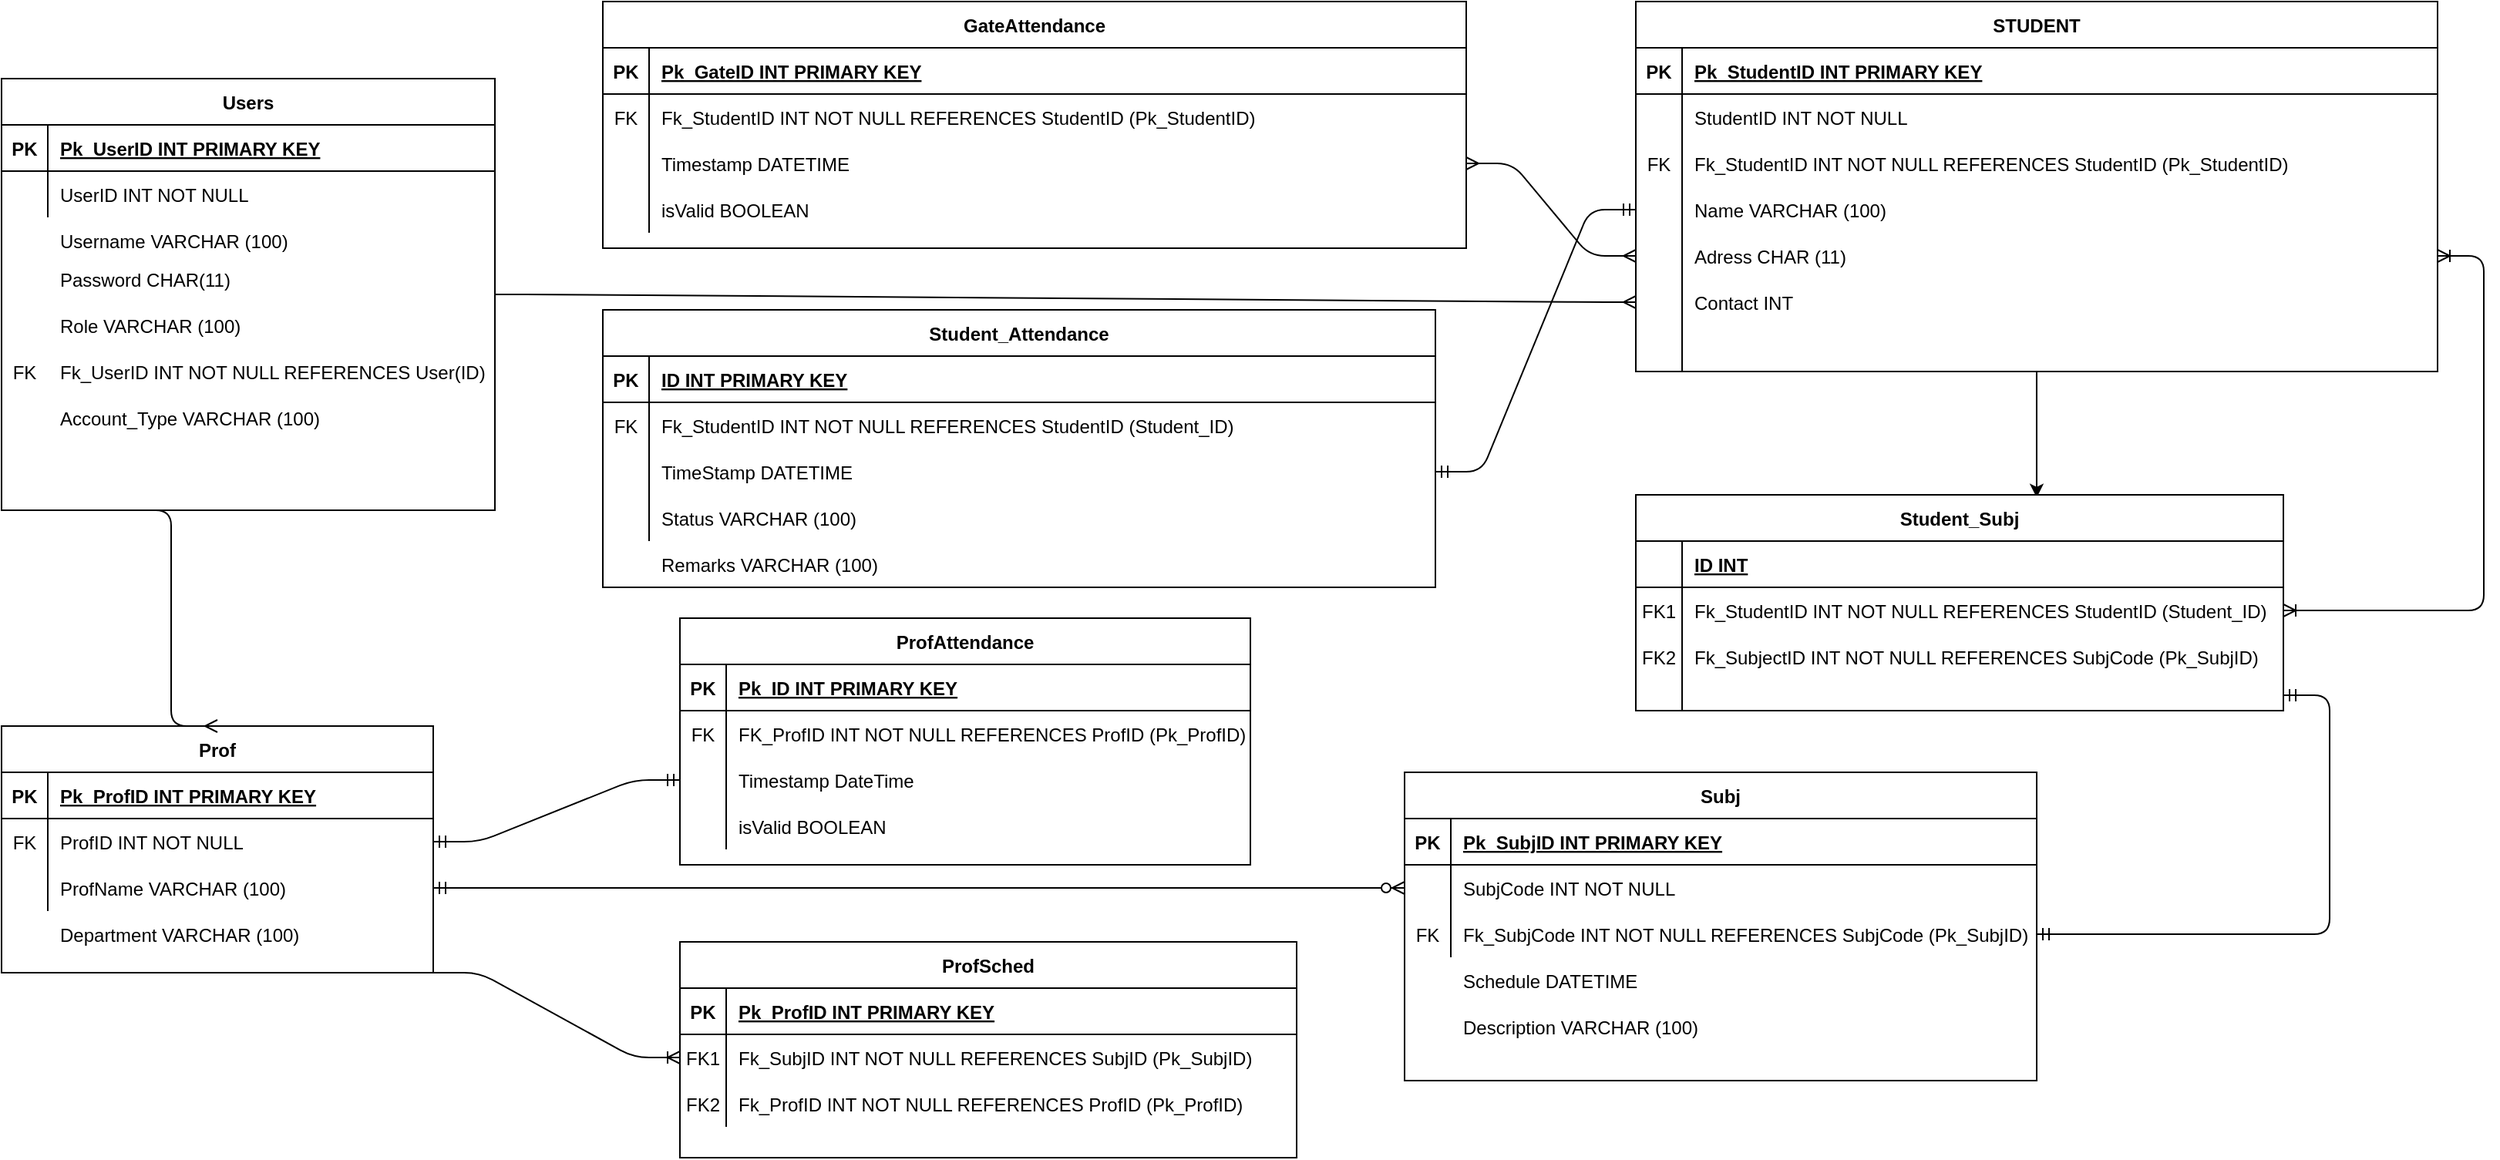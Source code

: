 <mxfile version="13.9.9" type="device"><diagram id="R2lEEEUBdFMjLlhIrx00" name="Page-1"><mxGraphModel dx="1460" dy="710" grid="1" gridSize="10" guides="1" tooltips="1" connect="1" arrows="1" fold="1" page="1" pageScale="1" pageWidth="850" pageHeight="1100" background="none" math="0" shadow="0" extFonts="Permanent Marker^https://fonts.googleapis.com/css?family=Permanent+Marker"><root><mxCell id="0"/><mxCell id="1" parent="0"/><mxCell id="C-vyLk0tnHw3VtMMgP7b-2" value="ProfSched" style="shape=table;startSize=30;container=1;collapsible=1;childLayout=tableLayout;fixedRows=1;rowLines=0;fontStyle=1;align=center;resizeLast=1;" parent="1" vertex="1"><mxGeometry x="520" y="680" width="400" height="140" as="geometry"/></mxCell><mxCell id="C-vyLk0tnHw3VtMMgP7b-3" value="" style="shape=partialRectangle;collapsible=0;dropTarget=0;pointerEvents=0;fillColor=none;points=[[0,0.5],[1,0.5]];portConstraint=eastwest;top=0;left=0;right=0;bottom=1;" parent="C-vyLk0tnHw3VtMMgP7b-2" vertex="1"><mxGeometry y="30" width="400" height="30" as="geometry"/></mxCell><mxCell id="C-vyLk0tnHw3VtMMgP7b-4" value="PK" style="shape=partialRectangle;overflow=hidden;connectable=0;fillColor=none;top=0;left=0;bottom=0;right=0;fontStyle=1;" parent="C-vyLk0tnHw3VtMMgP7b-3" vertex="1"><mxGeometry width="30" height="30" as="geometry"/></mxCell><mxCell id="C-vyLk0tnHw3VtMMgP7b-5" value="Pk_ProfID INT PRIMARY KEY " style="shape=partialRectangle;overflow=hidden;connectable=0;fillColor=none;top=0;left=0;bottom=0;right=0;align=left;spacingLeft=6;fontStyle=5;" parent="C-vyLk0tnHw3VtMMgP7b-3" vertex="1"><mxGeometry x="30" width="370" height="30" as="geometry"/></mxCell><mxCell id="C-vyLk0tnHw3VtMMgP7b-6" value="" style="shape=partialRectangle;collapsible=0;dropTarget=0;pointerEvents=0;fillColor=none;points=[[0,0.5],[1,0.5]];portConstraint=eastwest;top=0;left=0;right=0;bottom=0;" parent="C-vyLk0tnHw3VtMMgP7b-2" vertex="1"><mxGeometry y="60" width="400" height="30" as="geometry"/></mxCell><mxCell id="C-vyLk0tnHw3VtMMgP7b-7" value="FK1" style="shape=partialRectangle;overflow=hidden;connectable=0;fillColor=none;top=0;left=0;bottom=0;right=0;" parent="C-vyLk0tnHw3VtMMgP7b-6" vertex="1"><mxGeometry width="30" height="30" as="geometry"/></mxCell><mxCell id="C-vyLk0tnHw3VtMMgP7b-8" value="Fk_SubjID INT NOT NULL REFERENCES SubjID (Pk_SubjID)" style="shape=partialRectangle;overflow=hidden;connectable=0;fillColor=none;top=0;left=0;bottom=0;right=0;align=left;spacingLeft=6;" parent="C-vyLk0tnHw3VtMMgP7b-6" vertex="1"><mxGeometry x="30" width="370" height="30" as="geometry"/></mxCell><mxCell id="C-vyLk0tnHw3VtMMgP7b-9" value="" style="shape=partialRectangle;collapsible=0;dropTarget=0;pointerEvents=0;fillColor=none;points=[[0,0.5],[1,0.5]];portConstraint=eastwest;top=0;left=0;right=0;bottom=0;" parent="C-vyLk0tnHw3VtMMgP7b-2" vertex="1"><mxGeometry y="90" width="400" height="30" as="geometry"/></mxCell><mxCell id="C-vyLk0tnHw3VtMMgP7b-10" value="" style="shape=partialRectangle;overflow=hidden;connectable=0;fillColor=none;top=0;left=0;bottom=0;right=0;" parent="C-vyLk0tnHw3VtMMgP7b-9" vertex="1"><mxGeometry width="30" height="30" as="geometry"/></mxCell><mxCell id="C-vyLk0tnHw3VtMMgP7b-11" value="Fk_ProfID INT NOT NULL REFERENCES ProfID (Pk_ProfID)" style="shape=partialRectangle;overflow=hidden;connectable=0;fillColor=none;top=0;left=0;bottom=0;right=0;align=left;spacingLeft=6;" parent="C-vyLk0tnHw3VtMMgP7b-9" vertex="1"><mxGeometry x="30" width="370" height="30" as="geometry"/></mxCell><mxCell id="C-vyLk0tnHw3VtMMgP7b-13" value="Subj" style="shape=table;startSize=30;container=1;collapsible=1;childLayout=tableLayout;fixedRows=1;rowLines=0;fontStyle=1;align=center;resizeLast=1;" parent="1" vertex="1"><mxGeometry x="990" y="570" width="410" height="200" as="geometry"/></mxCell><mxCell id="C-vyLk0tnHw3VtMMgP7b-14" value="" style="shape=partialRectangle;collapsible=0;dropTarget=0;pointerEvents=0;fillColor=none;points=[[0,0.5],[1,0.5]];portConstraint=eastwest;top=0;left=0;right=0;bottom=1;" parent="C-vyLk0tnHw3VtMMgP7b-13" vertex="1"><mxGeometry y="30" width="410" height="30" as="geometry"/></mxCell><mxCell id="C-vyLk0tnHw3VtMMgP7b-15" value="PK" style="shape=partialRectangle;overflow=hidden;connectable=0;fillColor=none;top=0;left=0;bottom=0;right=0;fontStyle=1;" parent="C-vyLk0tnHw3VtMMgP7b-14" vertex="1"><mxGeometry width="30" height="30" as="geometry"/></mxCell><mxCell id="C-vyLk0tnHw3VtMMgP7b-16" value="Pk_SubjID INT PRIMARY KEY " style="shape=partialRectangle;overflow=hidden;connectable=0;fillColor=none;top=0;left=0;bottom=0;right=0;align=left;spacingLeft=6;fontStyle=5;" parent="C-vyLk0tnHw3VtMMgP7b-14" vertex="1"><mxGeometry x="30" width="380" height="30" as="geometry"/></mxCell><mxCell id="C-vyLk0tnHw3VtMMgP7b-17" value="" style="shape=partialRectangle;collapsible=0;dropTarget=0;pointerEvents=0;fillColor=none;points=[[0,0.5],[1,0.5]];portConstraint=eastwest;top=0;left=0;right=0;bottom=0;" parent="C-vyLk0tnHw3VtMMgP7b-13" vertex="1"><mxGeometry y="60" width="410" height="30" as="geometry"/></mxCell><mxCell id="C-vyLk0tnHw3VtMMgP7b-18" value="" style="shape=partialRectangle;overflow=hidden;connectable=0;fillColor=none;top=0;left=0;bottom=0;right=0;" parent="C-vyLk0tnHw3VtMMgP7b-17" vertex="1"><mxGeometry width="30" height="30" as="geometry"/></mxCell><mxCell id="C-vyLk0tnHw3VtMMgP7b-19" value="SubjCode INT NOT NULL" style="shape=partialRectangle;overflow=hidden;connectable=0;fillColor=none;top=0;left=0;bottom=0;right=0;align=left;spacingLeft=6;" parent="C-vyLk0tnHw3VtMMgP7b-17" vertex="1"><mxGeometry x="30" width="380" height="30" as="geometry"/></mxCell><mxCell id="C-vyLk0tnHw3VtMMgP7b-20" value="" style="shape=partialRectangle;collapsible=0;dropTarget=0;pointerEvents=0;fillColor=none;points=[[0,0.5],[1,0.5]];portConstraint=eastwest;top=0;left=0;right=0;bottom=0;" parent="C-vyLk0tnHw3VtMMgP7b-13" vertex="1"><mxGeometry y="90" width="410" height="30" as="geometry"/></mxCell><mxCell id="C-vyLk0tnHw3VtMMgP7b-21" value="" style="shape=partialRectangle;overflow=hidden;connectable=0;fillColor=none;top=0;left=0;bottom=0;right=0;" parent="C-vyLk0tnHw3VtMMgP7b-20" vertex="1"><mxGeometry width="30" height="30" as="geometry"/></mxCell><mxCell id="C-vyLk0tnHw3VtMMgP7b-22" value="Fk_SubjCode INT NOT NULL REFERENCES SubjCode (Pk_SubjID)" style="shape=partialRectangle;overflow=hidden;connectable=0;fillColor=none;top=0;left=0;bottom=0;right=0;align=left;spacingLeft=6;" parent="C-vyLk0tnHw3VtMMgP7b-20" vertex="1"><mxGeometry x="30" width="380" height="30" as="geometry"/></mxCell><mxCell id="C-vyLk0tnHw3VtMMgP7b-23" value="Users" style="shape=table;startSize=30;container=1;collapsible=1;childLayout=tableLayout;fixedRows=1;rowLines=0;fontStyle=1;align=center;resizeLast=1;" parent="1" vertex="1"><mxGeometry x="80" y="120" width="320" height="280" as="geometry"/></mxCell><mxCell id="C-vyLk0tnHw3VtMMgP7b-24" value="" style="shape=partialRectangle;collapsible=0;dropTarget=0;pointerEvents=0;fillColor=none;points=[[0,0.5],[1,0.5]];portConstraint=eastwest;top=0;left=0;right=0;bottom=1;" parent="C-vyLk0tnHw3VtMMgP7b-23" vertex="1"><mxGeometry y="30" width="320" height="30" as="geometry"/></mxCell><mxCell id="C-vyLk0tnHw3VtMMgP7b-25" value="PK" style="shape=partialRectangle;overflow=hidden;connectable=0;fillColor=none;top=0;left=0;bottom=0;right=0;fontStyle=1;" parent="C-vyLk0tnHw3VtMMgP7b-24" vertex="1"><mxGeometry width="30" height="30" as="geometry"/></mxCell><mxCell id="C-vyLk0tnHw3VtMMgP7b-26" value="Pk_UserID INT PRIMARY KEY " style="shape=partialRectangle;overflow=hidden;connectable=0;fillColor=none;top=0;left=0;bottom=0;right=0;align=left;spacingLeft=6;fontStyle=5;" parent="C-vyLk0tnHw3VtMMgP7b-24" vertex="1"><mxGeometry x="30" width="290" height="30" as="geometry"/></mxCell><mxCell id="C-vyLk0tnHw3VtMMgP7b-27" value="" style="shape=partialRectangle;collapsible=0;dropTarget=0;pointerEvents=0;fillColor=none;points=[[0,0.5],[1,0.5]];portConstraint=eastwest;top=0;left=0;right=0;bottom=0;" parent="C-vyLk0tnHw3VtMMgP7b-23" vertex="1"><mxGeometry y="60" width="320" height="30" as="geometry"/></mxCell><mxCell id="C-vyLk0tnHw3VtMMgP7b-28" value="" style="shape=partialRectangle;overflow=hidden;connectable=0;fillColor=none;top=0;left=0;bottom=0;right=0;" parent="C-vyLk0tnHw3VtMMgP7b-27" vertex="1"><mxGeometry width="30" height="30" as="geometry"/></mxCell><mxCell id="C-vyLk0tnHw3VtMMgP7b-29" value="UserID INT NOT NULL" style="shape=partialRectangle;overflow=hidden;connectable=0;fillColor=none;top=0;left=0;bottom=0;right=0;align=left;spacingLeft=6;" parent="C-vyLk0tnHw3VtMMgP7b-27" vertex="1"><mxGeometry x="30" width="290" height="30" as="geometry"/></mxCell><mxCell id="CVL8A5-9ItyopvP6glqb-2" value="Username VARCHAR (100)" style="shape=partialRectangle;overflow=hidden;connectable=0;fillColor=none;top=0;left=0;bottom=0;right=0;align=left;spacingLeft=6;" parent="1" vertex="1"><mxGeometry x="110" y="210" width="160" height="30" as="geometry"/></mxCell><mxCell id="CVL8A5-9ItyopvP6glqb-4" value="Password CHAR(11)" style="shape=partialRectangle;overflow=hidden;connectable=0;fillColor=none;top=0;left=0;bottom=0;right=0;align=left;spacingLeft=6;" parent="1" vertex="1"><mxGeometry x="110" y="240" width="160" height="20" as="geometry"/></mxCell><mxCell id="CVL8A5-9ItyopvP6glqb-5" value="Role VARCHAR (100)" style="shape=partialRectangle;overflow=hidden;connectable=0;fillColor=none;top=0;left=0;bottom=0;right=0;align=left;spacingLeft=6;" parent="1" vertex="1"><mxGeometry x="110" y="270" width="160" height="20" as="geometry"/></mxCell><mxCell id="CVL8A5-9ItyopvP6glqb-6" value="Fk_UserID INT NOT NULL REFERENCES User(ID)" style="shape=partialRectangle;overflow=hidden;connectable=0;fillColor=none;top=0;left=0;bottom=0;right=0;align=left;spacingLeft=6;" parent="1" vertex="1"><mxGeometry x="110" y="300" width="290" height="20" as="geometry"/></mxCell><mxCell id="CVL8A5-9ItyopvP6glqb-7" value="Account_Type VARCHAR (100)" style="shape=partialRectangle;overflow=hidden;connectable=0;fillColor=none;top=0;left=0;bottom=0;right=0;align=left;spacingLeft=6;" parent="1" vertex="1"><mxGeometry x="110" y="330" width="180" height="20" as="geometry"/></mxCell><mxCell id="CVL8A5-9ItyopvP6glqb-8" value="FK" style="shape=partialRectangle;overflow=hidden;connectable=0;fillColor=none;top=0;left=0;bottom=0;right=0;" parent="1" vertex="1"><mxGeometry x="80" y="295" width="30" height="30" as="geometry"/></mxCell><mxCell id="CVL8A5-9ItyopvP6glqb-9" value="Prof" style="shape=table;startSize=30;container=1;collapsible=1;childLayout=tableLayout;fixedRows=1;rowLines=0;fontStyle=1;align=center;resizeLast=1;" parent="1" vertex="1"><mxGeometry x="80" y="540" width="280" height="160" as="geometry"/></mxCell><mxCell id="CVL8A5-9ItyopvP6glqb-10" value="" style="shape=partialRectangle;collapsible=0;dropTarget=0;pointerEvents=0;fillColor=none;points=[[0,0.5],[1,0.5]];portConstraint=eastwest;top=0;left=0;right=0;bottom=1;" parent="CVL8A5-9ItyopvP6glqb-9" vertex="1"><mxGeometry y="30" width="280" height="30" as="geometry"/></mxCell><mxCell id="CVL8A5-9ItyopvP6glqb-11" value="PK" style="shape=partialRectangle;overflow=hidden;connectable=0;fillColor=none;top=0;left=0;bottom=0;right=0;fontStyle=1;" parent="CVL8A5-9ItyopvP6glqb-10" vertex="1"><mxGeometry width="30" height="30" as="geometry"/></mxCell><mxCell id="CVL8A5-9ItyopvP6glqb-12" value="Pk_ProfID INT PRIMARY KEY " style="shape=partialRectangle;overflow=hidden;connectable=0;fillColor=none;top=0;left=0;bottom=0;right=0;align=left;spacingLeft=6;fontStyle=5;" parent="CVL8A5-9ItyopvP6glqb-10" vertex="1"><mxGeometry x="30" width="250" height="30" as="geometry"/></mxCell><mxCell id="CVL8A5-9ItyopvP6glqb-13" value="" style="shape=partialRectangle;collapsible=0;dropTarget=0;pointerEvents=0;fillColor=none;points=[[0,0.5],[1,0.5]];portConstraint=eastwest;top=0;left=0;right=0;bottom=0;" parent="CVL8A5-9ItyopvP6glqb-9" vertex="1"><mxGeometry y="60" width="280" height="30" as="geometry"/></mxCell><mxCell id="CVL8A5-9ItyopvP6glqb-14" value="FK" style="shape=partialRectangle;overflow=hidden;connectable=0;fillColor=none;top=0;left=0;bottom=0;right=0;" parent="CVL8A5-9ItyopvP6glqb-13" vertex="1"><mxGeometry width="30" height="30" as="geometry"/></mxCell><mxCell id="CVL8A5-9ItyopvP6glqb-15" value="ProfID INT NOT NULL" style="shape=partialRectangle;overflow=hidden;connectable=0;fillColor=none;top=0;left=0;bottom=0;right=0;align=left;spacingLeft=6;" parent="CVL8A5-9ItyopvP6glqb-13" vertex="1"><mxGeometry x="30" width="250" height="30" as="geometry"/></mxCell><mxCell id="CVL8A5-9ItyopvP6glqb-16" value="" style="shape=partialRectangle;collapsible=0;dropTarget=0;pointerEvents=0;fillColor=none;points=[[0,0.5],[1,0.5]];portConstraint=eastwest;top=0;left=0;right=0;bottom=0;" parent="CVL8A5-9ItyopvP6glqb-9" vertex="1"><mxGeometry y="90" width="280" height="30" as="geometry"/></mxCell><mxCell id="CVL8A5-9ItyopvP6glqb-17" value="" style="shape=partialRectangle;overflow=hidden;connectable=0;fillColor=none;top=0;left=0;bottom=0;right=0;" parent="CVL8A5-9ItyopvP6glqb-16" vertex="1"><mxGeometry width="30" height="30" as="geometry"/></mxCell><mxCell id="CVL8A5-9ItyopvP6glqb-18" value="ProfName VARCHAR (100)" style="shape=partialRectangle;overflow=hidden;connectable=0;fillColor=none;top=0;left=0;bottom=0;right=0;align=left;spacingLeft=6;" parent="CVL8A5-9ItyopvP6glqb-16" vertex="1"><mxGeometry x="30" width="250" height="30" as="geometry"/></mxCell><mxCell id="CVL8A5-9ItyopvP6glqb-19" value="Department VARCHAR (100)" style="shape=partialRectangle;overflow=hidden;connectable=0;fillColor=none;top=0;left=0;bottom=0;right=0;align=left;spacingLeft=6;" parent="1" vertex="1"><mxGeometry x="110" y="660" width="250" height="30" as="geometry"/></mxCell><mxCell id="CVL8A5-9ItyopvP6glqb-20" value="FK2" style="shape=partialRectangle;overflow=hidden;connectable=0;fillColor=none;top=0;left=0;bottom=0;right=0;" parent="1" vertex="1"><mxGeometry x="520" y="770" width="30" height="30" as="geometry"/></mxCell><mxCell id="CVL8A5-9ItyopvP6glqb-21" value="Schedule DATETIME" style="shape=partialRectangle;overflow=hidden;connectable=0;fillColor=none;top=0;left=0;bottom=0;right=0;align=left;spacingLeft=6;" parent="1" vertex="1"><mxGeometry x="1020" y="690" width="380" height="30" as="geometry"/></mxCell><mxCell id="CVL8A5-9ItyopvP6glqb-22" value="Description VARCHAR (100)" style="shape=partialRectangle;overflow=hidden;connectable=0;fillColor=none;top=0;left=0;bottom=0;right=0;align=left;spacingLeft=6;" parent="1" vertex="1"><mxGeometry x="1020" y="720" width="380" height="30" as="geometry"/></mxCell><mxCell id="CVL8A5-9ItyopvP6glqb-23" value="FK" style="shape=partialRectangle;overflow=hidden;connectable=0;fillColor=none;top=0;left=0;bottom=0;right=0;" parent="1" vertex="1"><mxGeometry x="990" y="660" width="30" height="30" as="geometry"/></mxCell><mxCell id="CVL8A5-9ItyopvP6glqb-75" value="GateAttendance" style="shape=table;startSize=30;container=1;collapsible=1;childLayout=tableLayout;fixedRows=1;rowLines=0;fontStyle=1;align=center;resizeLast=1;" parent="1" vertex="1"><mxGeometry x="470" y="70" width="560" height="160" as="geometry"/></mxCell><mxCell id="CVL8A5-9ItyopvP6glqb-76" value="" style="shape=partialRectangle;collapsible=0;dropTarget=0;pointerEvents=0;fillColor=none;top=0;left=0;bottom=1;right=0;points=[[0,0.5],[1,0.5]];portConstraint=eastwest;" parent="CVL8A5-9ItyopvP6glqb-75" vertex="1"><mxGeometry y="30" width="560" height="30" as="geometry"/></mxCell><mxCell id="CVL8A5-9ItyopvP6glqb-77" value="PK" style="shape=partialRectangle;connectable=0;fillColor=none;top=0;left=0;bottom=0;right=0;fontStyle=1;overflow=hidden;" parent="CVL8A5-9ItyopvP6glqb-76" vertex="1"><mxGeometry width="30" height="30" as="geometry"/></mxCell><mxCell id="CVL8A5-9ItyopvP6glqb-78" value="Pk_GateID INT PRIMARY KEY" style="shape=partialRectangle;connectable=0;fillColor=none;top=0;left=0;bottom=0;right=0;align=left;spacingLeft=6;fontStyle=5;overflow=hidden;" parent="CVL8A5-9ItyopvP6glqb-76" vertex="1"><mxGeometry x="30" width="530" height="30" as="geometry"/></mxCell><mxCell id="CVL8A5-9ItyopvP6glqb-79" value="" style="shape=partialRectangle;collapsible=0;dropTarget=0;pointerEvents=0;fillColor=none;top=0;left=0;bottom=0;right=0;points=[[0,0.5],[1,0.5]];portConstraint=eastwest;" parent="CVL8A5-9ItyopvP6glqb-75" vertex="1"><mxGeometry y="60" width="560" height="30" as="geometry"/></mxCell><mxCell id="CVL8A5-9ItyopvP6glqb-80" value="" style="shape=partialRectangle;connectable=0;fillColor=none;top=0;left=0;bottom=0;right=0;editable=1;overflow=hidden;" parent="CVL8A5-9ItyopvP6glqb-79" vertex="1"><mxGeometry width="30" height="30" as="geometry"/></mxCell><mxCell id="CVL8A5-9ItyopvP6glqb-81" value="Fk_StudentID INT NOT NULL REFERENCES StudentID (Pk_StudentID)" style="shape=partialRectangle;connectable=0;fillColor=none;top=0;left=0;bottom=0;right=0;align=left;spacingLeft=6;overflow=hidden;" parent="CVL8A5-9ItyopvP6glqb-79" vertex="1"><mxGeometry x="30" width="530" height="30" as="geometry"/></mxCell><mxCell id="CVL8A5-9ItyopvP6glqb-82" value="" style="shape=partialRectangle;collapsible=0;dropTarget=0;pointerEvents=0;fillColor=none;top=0;left=0;bottom=0;right=0;points=[[0,0.5],[1,0.5]];portConstraint=eastwest;" parent="CVL8A5-9ItyopvP6glqb-75" vertex="1"><mxGeometry y="90" width="560" height="30" as="geometry"/></mxCell><mxCell id="CVL8A5-9ItyopvP6glqb-83" value="" style="shape=partialRectangle;connectable=0;fillColor=none;top=0;left=0;bottom=0;right=0;editable=1;overflow=hidden;" parent="CVL8A5-9ItyopvP6glqb-82" vertex="1"><mxGeometry width="30" height="30" as="geometry"/></mxCell><mxCell id="CVL8A5-9ItyopvP6glqb-84" value="Timestamp DATETIME" style="shape=partialRectangle;connectable=0;fillColor=none;top=0;left=0;bottom=0;right=0;align=left;spacingLeft=6;overflow=hidden;" parent="CVL8A5-9ItyopvP6glqb-82" vertex="1"><mxGeometry x="30" width="530" height="30" as="geometry"/></mxCell><mxCell id="CVL8A5-9ItyopvP6glqb-85" value="" style="shape=partialRectangle;collapsible=0;dropTarget=0;pointerEvents=0;fillColor=none;top=0;left=0;bottom=0;right=0;points=[[0,0.5],[1,0.5]];portConstraint=eastwest;" parent="CVL8A5-9ItyopvP6glqb-75" vertex="1"><mxGeometry y="120" width="560" height="30" as="geometry"/></mxCell><mxCell id="CVL8A5-9ItyopvP6glqb-86" value="" style="shape=partialRectangle;connectable=0;fillColor=none;top=0;left=0;bottom=0;right=0;editable=1;overflow=hidden;" parent="CVL8A5-9ItyopvP6glqb-85" vertex="1"><mxGeometry width="30" height="30" as="geometry"/></mxCell><mxCell id="CVL8A5-9ItyopvP6glqb-87" value="isValid BOOLEAN" style="shape=partialRectangle;connectable=0;fillColor=none;top=0;left=0;bottom=0;right=0;align=left;spacingLeft=6;overflow=hidden;" parent="CVL8A5-9ItyopvP6glqb-85" vertex="1"><mxGeometry x="30" width="530" height="30" as="geometry"/></mxCell><mxCell id="CVL8A5-9ItyopvP6glqb-88" value="ProfAttendance" style="shape=table;startSize=30;container=1;collapsible=1;childLayout=tableLayout;fixedRows=1;rowLines=0;fontStyle=1;align=center;resizeLast=1;" parent="1" vertex="1"><mxGeometry x="520" y="470" width="370" height="160" as="geometry"/></mxCell><mxCell id="CVL8A5-9ItyopvP6glqb-89" value="" style="shape=partialRectangle;collapsible=0;dropTarget=0;pointerEvents=0;fillColor=none;top=0;left=0;bottom=1;right=0;points=[[0,0.5],[1,0.5]];portConstraint=eastwest;" parent="CVL8A5-9ItyopvP6glqb-88" vertex="1"><mxGeometry y="30" width="370" height="30" as="geometry"/></mxCell><mxCell id="CVL8A5-9ItyopvP6glqb-90" value="PK" style="shape=partialRectangle;connectable=0;fillColor=none;top=0;left=0;bottom=0;right=0;fontStyle=1;overflow=hidden;" parent="CVL8A5-9ItyopvP6glqb-89" vertex="1"><mxGeometry width="30" height="30" as="geometry"/></mxCell><mxCell id="CVL8A5-9ItyopvP6glqb-91" value="Pk_ID INT PRIMARY KEY" style="shape=partialRectangle;connectable=0;fillColor=none;top=0;left=0;bottom=0;right=0;align=left;spacingLeft=6;fontStyle=5;overflow=hidden;" parent="CVL8A5-9ItyopvP6glqb-89" vertex="1"><mxGeometry x="30" width="340" height="30" as="geometry"/></mxCell><mxCell id="CVL8A5-9ItyopvP6glqb-92" value="" style="shape=partialRectangle;collapsible=0;dropTarget=0;pointerEvents=0;fillColor=none;top=0;left=0;bottom=0;right=0;points=[[0,0.5],[1,0.5]];portConstraint=eastwest;" parent="CVL8A5-9ItyopvP6glqb-88" vertex="1"><mxGeometry y="60" width="370" height="30" as="geometry"/></mxCell><mxCell id="CVL8A5-9ItyopvP6glqb-93" value="" style="shape=partialRectangle;connectable=0;fillColor=none;top=0;left=0;bottom=0;right=0;editable=1;overflow=hidden;" parent="CVL8A5-9ItyopvP6glqb-92" vertex="1"><mxGeometry width="30" height="30" as="geometry"/></mxCell><mxCell id="CVL8A5-9ItyopvP6glqb-94" value="FK_ProfID INT NOT NULL REFERENCES ProfID (Pk_ProfID)" style="shape=partialRectangle;connectable=0;fillColor=none;top=0;left=0;bottom=0;right=0;align=left;spacingLeft=6;overflow=hidden;" parent="CVL8A5-9ItyopvP6glqb-92" vertex="1"><mxGeometry x="30" width="340" height="30" as="geometry"/></mxCell><mxCell id="CVL8A5-9ItyopvP6glqb-95" value="" style="shape=partialRectangle;collapsible=0;dropTarget=0;pointerEvents=0;fillColor=none;top=0;left=0;bottom=0;right=0;points=[[0,0.5],[1,0.5]];portConstraint=eastwest;" parent="CVL8A5-9ItyopvP6glqb-88" vertex="1"><mxGeometry y="90" width="370" height="30" as="geometry"/></mxCell><mxCell id="CVL8A5-9ItyopvP6glqb-96" value="" style="shape=partialRectangle;connectable=0;fillColor=none;top=0;left=0;bottom=0;right=0;editable=1;overflow=hidden;" parent="CVL8A5-9ItyopvP6glqb-95" vertex="1"><mxGeometry width="30" height="30" as="geometry"/></mxCell><mxCell id="CVL8A5-9ItyopvP6glqb-97" value="Timestamp DateTime" style="shape=partialRectangle;connectable=0;fillColor=none;top=0;left=0;bottom=0;right=0;align=left;spacingLeft=6;overflow=hidden;" parent="CVL8A5-9ItyopvP6glqb-95" vertex="1"><mxGeometry x="30" width="340" height="30" as="geometry"/></mxCell><mxCell id="CVL8A5-9ItyopvP6glqb-98" value="" style="shape=partialRectangle;collapsible=0;dropTarget=0;pointerEvents=0;fillColor=none;top=0;left=0;bottom=0;right=0;points=[[0,0.5],[1,0.5]];portConstraint=eastwest;" parent="CVL8A5-9ItyopvP6glqb-88" vertex="1"><mxGeometry y="120" width="370" height="30" as="geometry"/></mxCell><mxCell id="CVL8A5-9ItyopvP6glqb-99" value="" style="shape=partialRectangle;connectable=0;fillColor=none;top=0;left=0;bottom=0;right=0;editable=1;overflow=hidden;" parent="CVL8A5-9ItyopvP6glqb-98" vertex="1"><mxGeometry width="30" height="30" as="geometry"/></mxCell><mxCell id="CVL8A5-9ItyopvP6glqb-100" value="isValid BOOLEAN" style="shape=partialRectangle;connectable=0;fillColor=none;top=0;left=0;bottom=0;right=0;align=left;spacingLeft=6;overflow=hidden;" parent="CVL8A5-9ItyopvP6glqb-98" vertex="1"><mxGeometry x="30" width="340" height="30" as="geometry"/></mxCell><mxCell id="6Ua7PJmo7dQgr7wNXB6y-10" style="edgeStyle=orthogonalEdgeStyle;rounded=0;orthogonalLoop=1;jettySize=auto;html=1;entryX=0.619;entryY=0.013;entryDx=0;entryDy=0;entryPerimeter=0;" edge="1" parent="1" source="CVL8A5-9ItyopvP6glqb-106" target="CVL8A5-9ItyopvP6glqb-148"><mxGeometry relative="1" as="geometry"/></mxCell><mxCell id="CVL8A5-9ItyopvP6glqb-106" value="STUDENT" style="shape=table;startSize=30;container=1;collapsible=1;childLayout=tableLayout;fixedRows=1;rowLines=0;fontStyle=1;align=center;resizeLast=1;" parent="1" vertex="1"><mxGeometry x="1140" y="70" width="520" height="240" as="geometry"/></mxCell><mxCell id="CVL8A5-9ItyopvP6glqb-107" value="" style="shape=partialRectangle;collapsible=0;dropTarget=0;pointerEvents=0;fillColor=none;top=0;left=0;bottom=1;right=0;points=[[0,0.5],[1,0.5]];portConstraint=eastwest;" parent="CVL8A5-9ItyopvP6glqb-106" vertex="1"><mxGeometry y="30" width="520" height="30" as="geometry"/></mxCell><mxCell id="CVL8A5-9ItyopvP6glqb-108" value="PK" style="shape=partialRectangle;connectable=0;fillColor=none;top=0;left=0;bottom=0;right=0;fontStyle=1;overflow=hidden;" parent="CVL8A5-9ItyopvP6glqb-107" vertex="1"><mxGeometry width="30" height="30" as="geometry"/></mxCell><mxCell id="CVL8A5-9ItyopvP6glqb-109" value="Pk_StudentID INT PRIMARY KEY" style="shape=partialRectangle;connectable=0;fillColor=none;top=0;left=0;bottom=0;right=0;align=left;spacingLeft=6;fontStyle=5;overflow=hidden;" parent="CVL8A5-9ItyopvP6glqb-107" vertex="1"><mxGeometry x="30" width="490" height="30" as="geometry"/></mxCell><mxCell id="CVL8A5-9ItyopvP6glqb-110" value="" style="shape=partialRectangle;collapsible=0;dropTarget=0;pointerEvents=0;fillColor=none;top=0;left=0;bottom=0;right=0;points=[[0,0.5],[1,0.5]];portConstraint=eastwest;" parent="CVL8A5-9ItyopvP6glqb-106" vertex="1"><mxGeometry y="60" width="520" height="30" as="geometry"/></mxCell><mxCell id="CVL8A5-9ItyopvP6glqb-111" value="" style="shape=partialRectangle;connectable=0;fillColor=none;top=0;left=0;bottom=0;right=0;editable=1;overflow=hidden;" parent="CVL8A5-9ItyopvP6glqb-110" vertex="1"><mxGeometry width="30" height="30" as="geometry"/></mxCell><mxCell id="CVL8A5-9ItyopvP6glqb-112" value="StudentID INT NOT NULL" style="shape=partialRectangle;connectable=0;fillColor=none;top=0;left=0;bottom=0;right=0;align=left;spacingLeft=6;overflow=hidden;" parent="CVL8A5-9ItyopvP6glqb-110" vertex="1"><mxGeometry x="30" width="490" height="30" as="geometry"/></mxCell><mxCell id="CVL8A5-9ItyopvP6glqb-123" value="" style="shape=partialRectangle;collapsible=0;dropTarget=0;pointerEvents=0;fillColor=none;top=0;left=0;bottom=0;right=0;points=[[0,0.5],[1,0.5]];portConstraint=eastwest;" parent="CVL8A5-9ItyopvP6glqb-106" vertex="1"><mxGeometry y="90" width="520" height="30" as="geometry"/></mxCell><mxCell id="CVL8A5-9ItyopvP6glqb-124" value="FK" style="shape=partialRectangle;connectable=0;fillColor=none;top=0;left=0;bottom=0;right=0;fontStyle=0;overflow=hidden;" parent="CVL8A5-9ItyopvP6glqb-123" vertex="1"><mxGeometry width="30" height="30" as="geometry"/></mxCell><mxCell id="CVL8A5-9ItyopvP6glqb-125" value="Fk_StudentID INT NOT NULL REFERENCES StudentID (Pk_StudentID)" style="shape=partialRectangle;connectable=0;fillColor=none;top=0;left=0;bottom=0;right=0;align=left;spacingLeft=6;fontStyle=0;overflow=hidden;" parent="CVL8A5-9ItyopvP6glqb-123" vertex="1"><mxGeometry x="30" width="490" height="30" as="geometry"/></mxCell><mxCell id="CVL8A5-9ItyopvP6glqb-116" value="" style="shape=partialRectangle;collapsible=0;dropTarget=0;pointerEvents=0;fillColor=none;top=0;left=0;bottom=0;right=0;points=[[0,0.5],[1,0.5]];portConstraint=eastwest;" parent="CVL8A5-9ItyopvP6glqb-106" vertex="1"><mxGeometry y="120" width="520" height="30" as="geometry"/></mxCell><mxCell id="CVL8A5-9ItyopvP6glqb-117" value="" style="shape=partialRectangle;connectable=0;fillColor=none;top=0;left=0;bottom=0;right=0;editable=1;overflow=hidden;" parent="CVL8A5-9ItyopvP6glqb-116" vertex="1"><mxGeometry width="30" height="30" as="geometry"/></mxCell><mxCell id="CVL8A5-9ItyopvP6glqb-118" value="Name VARCHAR (100)" style="shape=partialRectangle;connectable=0;fillColor=none;top=0;left=0;bottom=0;right=0;align=left;spacingLeft=6;overflow=hidden;" parent="CVL8A5-9ItyopvP6glqb-116" vertex="1"><mxGeometry x="30" width="490" height="30" as="geometry"/></mxCell><mxCell id="CVL8A5-9ItyopvP6glqb-120" value="" style="shape=partialRectangle;collapsible=0;dropTarget=0;pointerEvents=0;fillColor=none;top=0;left=0;bottom=0;right=0;points=[[0,0.5],[1,0.5]];portConstraint=eastwest;" parent="CVL8A5-9ItyopvP6glqb-106" vertex="1"><mxGeometry y="150" width="520" height="30" as="geometry"/></mxCell><mxCell id="CVL8A5-9ItyopvP6glqb-121" value="" style="shape=partialRectangle;connectable=0;fillColor=none;top=0;left=0;bottom=0;right=0;editable=1;overflow=hidden;" parent="CVL8A5-9ItyopvP6glqb-120" vertex="1"><mxGeometry width="30" height="30" as="geometry"/></mxCell><mxCell id="CVL8A5-9ItyopvP6glqb-122" value="Adress CHAR (11)" style="shape=partialRectangle;connectable=0;fillColor=none;top=0;left=0;bottom=0;right=0;align=left;spacingLeft=6;overflow=hidden;" parent="CVL8A5-9ItyopvP6glqb-120" vertex="1"><mxGeometry x="30" width="490" height="30" as="geometry"/></mxCell><mxCell id="CVL8A5-9ItyopvP6glqb-128" value="" style="shape=partialRectangle;collapsible=0;dropTarget=0;pointerEvents=0;fillColor=none;top=0;left=0;bottom=0;right=0;points=[[0,0.5],[1,0.5]];portConstraint=eastwest;" parent="CVL8A5-9ItyopvP6glqb-106" vertex="1"><mxGeometry y="180" width="520" height="30" as="geometry"/></mxCell><mxCell id="CVL8A5-9ItyopvP6glqb-129" value="" style="shape=partialRectangle;connectable=0;fillColor=none;top=0;left=0;bottom=0;right=0;editable=1;overflow=hidden;" parent="CVL8A5-9ItyopvP6glqb-128" vertex="1"><mxGeometry width="30" height="30" as="geometry"/></mxCell><mxCell id="CVL8A5-9ItyopvP6glqb-130" value="Contact INT" style="shape=partialRectangle;connectable=0;fillColor=none;top=0;left=0;bottom=0;right=0;align=left;spacingLeft=6;overflow=hidden;" parent="CVL8A5-9ItyopvP6glqb-128" vertex="1"><mxGeometry x="30" width="490" height="30" as="geometry"/></mxCell><mxCell id="CVL8A5-9ItyopvP6glqb-113" value="" style="shape=partialRectangle;collapsible=0;dropTarget=0;pointerEvents=0;fillColor=none;top=0;left=0;bottom=0;right=0;points=[[0,0.5],[1,0.5]];portConstraint=eastwest;" parent="CVL8A5-9ItyopvP6glqb-106" vertex="1"><mxGeometry y="210" width="520" height="30" as="geometry"/></mxCell><mxCell id="CVL8A5-9ItyopvP6glqb-114" value="" style="shape=partialRectangle;connectable=0;fillColor=none;top=0;left=0;bottom=0;right=0;editable=1;overflow=hidden;" parent="CVL8A5-9ItyopvP6glqb-113" vertex="1"><mxGeometry width="30" height="30" as="geometry"/></mxCell><mxCell id="CVL8A5-9ItyopvP6glqb-115" value="" style="shape=partialRectangle;connectable=0;fillColor=none;top=0;left=0;bottom=0;right=0;align=left;spacingLeft=6;overflow=hidden;" parent="CVL8A5-9ItyopvP6glqb-113" vertex="1"><mxGeometry x="30" width="490" height="30" as="geometry"/></mxCell><mxCell id="CVL8A5-9ItyopvP6glqb-148" value="Student_Subj" style="shape=table;startSize=30;container=1;collapsible=1;childLayout=tableLayout;fixedRows=1;rowLines=0;fontStyle=1;align=center;resizeLast=1;" parent="1" vertex="1"><mxGeometry x="1140" y="390" width="420" height="140" as="geometry"/></mxCell><mxCell id="CVL8A5-9ItyopvP6glqb-149" value="" style="shape=partialRectangle;collapsible=0;dropTarget=0;pointerEvents=0;fillColor=none;top=0;left=0;bottom=1;right=0;points=[[0,0.5],[1,0.5]];portConstraint=eastwest;" parent="CVL8A5-9ItyopvP6glqb-148" vertex="1"><mxGeometry y="30" width="420" height="30" as="geometry"/></mxCell><mxCell id="CVL8A5-9ItyopvP6glqb-150" value="" style="shape=partialRectangle;connectable=0;fillColor=none;top=0;left=0;bottom=0;right=0;fontStyle=1;overflow=hidden;" parent="CVL8A5-9ItyopvP6glqb-149" vertex="1"><mxGeometry width="30" height="30" as="geometry"/></mxCell><mxCell id="CVL8A5-9ItyopvP6glqb-151" value="ID INT" style="shape=partialRectangle;connectable=0;fillColor=none;top=0;left=0;bottom=0;right=0;align=left;spacingLeft=6;fontStyle=5;overflow=hidden;" parent="CVL8A5-9ItyopvP6glqb-149" vertex="1"><mxGeometry x="30" width="390" height="30" as="geometry"/></mxCell><mxCell id="CVL8A5-9ItyopvP6glqb-152" value="" style="shape=partialRectangle;collapsible=0;dropTarget=0;pointerEvents=0;fillColor=none;top=0;left=0;bottom=0;right=0;points=[[0,0.5],[1,0.5]];portConstraint=eastwest;" parent="CVL8A5-9ItyopvP6glqb-148" vertex="1"><mxGeometry y="60" width="420" height="30" as="geometry"/></mxCell><mxCell id="CVL8A5-9ItyopvP6glqb-153" value="" style="shape=partialRectangle;connectable=0;fillColor=none;top=0;left=0;bottom=0;right=0;editable=1;overflow=hidden;" parent="CVL8A5-9ItyopvP6glqb-152" vertex="1"><mxGeometry width="30" height="30" as="geometry"/></mxCell><mxCell id="CVL8A5-9ItyopvP6glqb-154" value="Fk_StudentID INT NOT NULL REFERENCES StudentID (Student_ID)" style="shape=partialRectangle;connectable=0;fillColor=none;top=0;left=0;bottom=0;right=0;align=left;spacingLeft=6;overflow=hidden;" parent="CVL8A5-9ItyopvP6glqb-152" vertex="1"><mxGeometry x="30" width="390" height="30" as="geometry"/></mxCell><mxCell id="CVL8A5-9ItyopvP6glqb-155" value="" style="shape=partialRectangle;collapsible=0;dropTarget=0;pointerEvents=0;fillColor=none;top=0;left=0;bottom=0;right=0;points=[[0,0.5],[1,0.5]];portConstraint=eastwest;" parent="CVL8A5-9ItyopvP6glqb-148" vertex="1"><mxGeometry y="90" width="420" height="30" as="geometry"/></mxCell><mxCell id="CVL8A5-9ItyopvP6glqb-156" value="" style="shape=partialRectangle;connectable=0;fillColor=none;top=0;left=0;bottom=0;right=0;editable=1;overflow=hidden;" parent="CVL8A5-9ItyopvP6glqb-155" vertex="1"><mxGeometry width="30" height="30" as="geometry"/></mxCell><mxCell id="CVL8A5-9ItyopvP6glqb-157" value="Fk_SubjectID INT NOT NULL REFERENCES SubjCode (Pk_SubjID)" style="shape=partialRectangle;connectable=0;fillColor=none;top=0;left=0;bottom=0;right=0;align=left;spacingLeft=6;overflow=hidden;" parent="CVL8A5-9ItyopvP6glqb-155" vertex="1"><mxGeometry x="30" width="390" height="30" as="geometry"/></mxCell><mxCell id="CVL8A5-9ItyopvP6glqb-158" value="" style="shape=partialRectangle;collapsible=0;dropTarget=0;pointerEvents=0;fillColor=none;top=0;left=0;bottom=0;right=0;points=[[0,0.5],[1,0.5]];portConstraint=eastwest;" parent="CVL8A5-9ItyopvP6glqb-148" vertex="1"><mxGeometry y="120" width="420" height="20" as="geometry"/></mxCell><mxCell id="CVL8A5-9ItyopvP6glqb-159" value="" style="shape=partialRectangle;connectable=0;fillColor=none;top=0;left=0;bottom=0;right=0;editable=1;overflow=hidden;" parent="CVL8A5-9ItyopvP6glqb-158" vertex="1"><mxGeometry width="30" height="20" as="geometry"/></mxCell><mxCell id="CVL8A5-9ItyopvP6glqb-160" value="" style="shape=partialRectangle;connectable=0;fillColor=none;top=0;left=0;bottom=0;right=0;align=left;spacingLeft=6;overflow=hidden;" parent="CVL8A5-9ItyopvP6glqb-158" vertex="1"><mxGeometry x="30" width="390" height="20" as="geometry"/></mxCell><mxCell id="CVL8A5-9ItyopvP6glqb-169" value="FK1" style="shape=partialRectangle;overflow=hidden;connectable=0;fillColor=none;top=0;left=0;bottom=0;right=0;" parent="1" vertex="1"><mxGeometry x="1140" y="450" width="30" height="30" as="geometry"/></mxCell><mxCell id="CVL8A5-9ItyopvP6glqb-170" value="FK2" style="shape=partialRectangle;overflow=hidden;connectable=0;fillColor=none;top=0;left=0;bottom=0;right=0;" parent="1" vertex="1"><mxGeometry x="1140" y="480" width="30" height="30" as="geometry"/></mxCell><mxCell id="CVL8A5-9ItyopvP6glqb-173" value="FK" style="shape=partialRectangle;overflow=hidden;connectable=0;fillColor=none;top=0;left=0;bottom=0;right=0;" parent="1" vertex="1"><mxGeometry x="520" y="530" width="30" height="30" as="geometry"/></mxCell><mxCell id="CVL8A5-9ItyopvP6glqb-174" value="FK" style="shape=partialRectangle;connectable=0;fillColor=none;top=0;left=0;bottom=0;right=0;fontStyle=0;overflow=hidden;" parent="1" vertex="1"><mxGeometry x="470" y="130" width="30" height="30" as="geometry"/></mxCell><mxCell id="CVL8A5-9ItyopvP6glqb-175" value="Student_Attendance" style="shape=table;startSize=30;container=1;collapsible=1;childLayout=tableLayout;fixedRows=1;rowLines=0;fontStyle=1;align=center;resizeLast=1;" parent="1" vertex="1"><mxGeometry x="470" y="270" width="540" height="180" as="geometry"/></mxCell><mxCell id="CVL8A5-9ItyopvP6glqb-176" value="" style="shape=partialRectangle;collapsible=0;dropTarget=0;pointerEvents=0;fillColor=none;top=0;left=0;bottom=1;right=0;points=[[0,0.5],[1,0.5]];portConstraint=eastwest;" parent="CVL8A5-9ItyopvP6glqb-175" vertex="1"><mxGeometry y="30" width="540" height="30" as="geometry"/></mxCell><mxCell id="CVL8A5-9ItyopvP6glqb-177" value="PK" style="shape=partialRectangle;connectable=0;fillColor=none;top=0;left=0;bottom=0;right=0;fontStyle=1;overflow=hidden;" parent="CVL8A5-9ItyopvP6glqb-176" vertex="1"><mxGeometry width="30" height="30" as="geometry"/></mxCell><mxCell id="CVL8A5-9ItyopvP6glqb-178" value="ID INT PRIMARY KEY" style="shape=partialRectangle;connectable=0;fillColor=none;top=0;left=0;bottom=0;right=0;align=left;spacingLeft=6;fontStyle=5;overflow=hidden;" parent="CVL8A5-9ItyopvP6glqb-176" vertex="1"><mxGeometry x="30" width="510" height="30" as="geometry"/></mxCell><mxCell id="CVL8A5-9ItyopvP6glqb-179" value="" style="shape=partialRectangle;collapsible=0;dropTarget=0;pointerEvents=0;fillColor=none;top=0;left=0;bottom=0;right=0;points=[[0,0.5],[1,0.5]];portConstraint=eastwest;" parent="CVL8A5-9ItyopvP6glqb-175" vertex="1"><mxGeometry y="60" width="540" height="30" as="geometry"/></mxCell><mxCell id="CVL8A5-9ItyopvP6glqb-180" value="" style="shape=partialRectangle;connectable=0;fillColor=none;top=0;left=0;bottom=0;right=0;editable=1;overflow=hidden;" parent="CVL8A5-9ItyopvP6glqb-179" vertex="1"><mxGeometry width="30" height="30" as="geometry"/></mxCell><mxCell id="CVL8A5-9ItyopvP6glqb-181" value="Fk_StudentID INT NOT NULL REFERENCES StudentID (Student_ID)" style="shape=partialRectangle;connectable=0;fillColor=none;top=0;left=0;bottom=0;right=0;align=left;spacingLeft=6;overflow=hidden;" parent="CVL8A5-9ItyopvP6glqb-179" vertex="1"><mxGeometry x="30" width="510" height="30" as="geometry"/></mxCell><mxCell id="CVL8A5-9ItyopvP6glqb-182" value="" style="shape=partialRectangle;collapsible=0;dropTarget=0;pointerEvents=0;fillColor=none;top=0;left=0;bottom=0;right=0;points=[[0,0.5],[1,0.5]];portConstraint=eastwest;" parent="CVL8A5-9ItyopvP6glqb-175" vertex="1"><mxGeometry y="90" width="540" height="30" as="geometry"/></mxCell><mxCell id="CVL8A5-9ItyopvP6glqb-183" value="" style="shape=partialRectangle;connectable=0;fillColor=none;top=0;left=0;bottom=0;right=0;editable=1;overflow=hidden;" parent="CVL8A5-9ItyopvP6glqb-182" vertex="1"><mxGeometry width="30" height="30" as="geometry"/></mxCell><mxCell id="CVL8A5-9ItyopvP6glqb-184" value="TimeStamp DATETIME" style="shape=partialRectangle;connectable=0;fillColor=none;top=0;left=0;bottom=0;right=0;align=left;spacingLeft=6;overflow=hidden;" parent="CVL8A5-9ItyopvP6glqb-182" vertex="1"><mxGeometry x="30" width="510" height="30" as="geometry"/></mxCell><mxCell id="CVL8A5-9ItyopvP6glqb-185" value="" style="shape=partialRectangle;collapsible=0;dropTarget=0;pointerEvents=0;fillColor=none;top=0;left=0;bottom=0;right=0;points=[[0,0.5],[1,0.5]];portConstraint=eastwest;" parent="CVL8A5-9ItyopvP6glqb-175" vertex="1"><mxGeometry y="120" width="540" height="30" as="geometry"/></mxCell><mxCell id="CVL8A5-9ItyopvP6glqb-186" value="" style="shape=partialRectangle;connectable=0;fillColor=none;top=0;left=0;bottom=0;right=0;editable=1;overflow=hidden;" parent="CVL8A5-9ItyopvP6glqb-185" vertex="1"><mxGeometry width="30" height="30" as="geometry"/></mxCell><mxCell id="CVL8A5-9ItyopvP6glqb-187" value="Status VARCHAR (100)" style="shape=partialRectangle;connectable=0;fillColor=none;top=0;left=0;bottom=0;right=0;align=left;spacingLeft=6;overflow=hidden;" parent="CVL8A5-9ItyopvP6glqb-185" vertex="1"><mxGeometry x="30" width="510" height="30" as="geometry"/></mxCell><mxCell id="CVL8A5-9ItyopvP6glqb-188" value="Remarks VARCHAR (100)" style="shape=partialRectangle;connectable=0;fillColor=none;top=0;left=0;bottom=0;right=0;align=left;spacingLeft=6;overflow=hidden;" parent="1" vertex="1"><mxGeometry x="500" y="420" width="510" height="30" as="geometry"/></mxCell><mxCell id="6Ua7PJmo7dQgr7wNXB6y-13" value="FK" style="shape=partialRectangle;connectable=0;fillColor=none;top=0;left=0;bottom=0;right=0;fontStyle=0;overflow=hidden;" vertex="1" parent="1"><mxGeometry x="470" y="330" width="30" height="30" as="geometry"/></mxCell><mxCell id="6Ua7PJmo7dQgr7wNXB6y-15" value="" style="edgeStyle=entityRelationEdgeStyle;fontSize=12;html=1;endArrow=ERoneToMany;startArrow=ERoneToMany;exitX=1;exitY=0.5;exitDx=0;exitDy=0;" edge="1" parent="1" source="CVL8A5-9ItyopvP6glqb-152" target="CVL8A5-9ItyopvP6glqb-120"><mxGeometry width="100" height="100" relative="1" as="geometry"><mxPoint x="1540" y="720" as="sourcePoint"/><mxPoint x="1740" y="320" as="targetPoint"/></mxGeometry></mxCell><mxCell id="6Ua7PJmo7dQgr7wNXB6y-16" value="" style="edgeStyle=entityRelationEdgeStyle;fontSize=12;html=1;endArrow=ERoneToMany;exitX=1;exitY=1;exitDx=0;exitDy=0;entryX=0;entryY=0.5;entryDx=0;entryDy=0;" edge="1" parent="1" source="CVL8A5-9ItyopvP6glqb-9" target="C-vyLk0tnHw3VtMMgP7b-6"><mxGeometry width="100" height="100" relative="1" as="geometry"><mxPoint x="270" y="830" as="sourcePoint"/><mxPoint x="370" y="730" as="targetPoint"/></mxGeometry></mxCell><mxCell id="6Ua7PJmo7dQgr7wNXB6y-27" value="" style="edgeStyle=entityRelationEdgeStyle;fontSize=12;html=1;endArrow=ERmandOne;startArrow=ERmandOne;exitX=1;exitY=0.5;exitDx=0;exitDy=0;" edge="1" parent="1" source="C-vyLk0tnHw3VtMMgP7b-20" target="CVL8A5-9ItyopvP6glqb-158"><mxGeometry width="100" height="100" relative="1" as="geometry"><mxPoint x="1510" y="640" as="sourcePoint"/><mxPoint x="1610" y="540" as="targetPoint"/></mxGeometry></mxCell><mxCell id="6Ua7PJmo7dQgr7wNXB6y-28" value="" style="edgeStyle=entityRelationEdgeStyle;fontSize=12;html=1;endArrow=ERmandOne;startArrow=ERmandOne;exitX=1;exitY=0.5;exitDx=0;exitDy=0;entryX=0;entryY=0.5;entryDx=0;entryDy=0;" edge="1" parent="1" source="CVL8A5-9ItyopvP6glqb-13" target="CVL8A5-9ItyopvP6glqb-95"><mxGeometry width="100" height="100" relative="1" as="geometry"><mxPoint x="400" y="550" as="sourcePoint"/><mxPoint x="500" y="450" as="targetPoint"/></mxGeometry></mxCell><mxCell id="6Ua7PJmo7dQgr7wNXB6y-31" value="" style="edgeStyle=entityRelationEdgeStyle;fontSize=12;html=1;endArrow=ERzeroToMany;startArrow=ERmandOne;exitX=1;exitY=0.5;exitDx=0;exitDy=0;entryX=0;entryY=0.5;entryDx=0;entryDy=0;" edge="1" parent="1" source="CVL8A5-9ItyopvP6glqb-16" target="C-vyLk0tnHw3VtMMgP7b-17"><mxGeometry width="100" height="100" relative="1" as="geometry"><mxPoint x="330" y="820" as="sourcePoint"/><mxPoint x="950" y="645" as="targetPoint"/></mxGeometry></mxCell><mxCell id="6Ua7PJmo7dQgr7wNXB6y-32" value="" style="edgeStyle=entityRelationEdgeStyle;fontSize=12;html=1;endArrow=ERmany;exitX=1;exitY=0.5;exitDx=0;exitDy=0;entryX=0;entryY=0.5;entryDx=0;entryDy=0;" edge="1" parent="1" source="C-vyLk0tnHw3VtMMgP7b-23" target="CVL8A5-9ItyopvP6glqb-128"><mxGeometry width="100" height="100" relative="1" as="geometry"><mxPoint x="470" y="300" as="sourcePoint"/><mxPoint x="570" y="200" as="targetPoint"/></mxGeometry></mxCell><mxCell id="6Ua7PJmo7dQgr7wNXB6y-33" value="" style="edgeStyle=entityRelationEdgeStyle;fontSize=12;html=1;endArrow=ERmany;entryX=0.5;entryY=0;entryDx=0;entryDy=0;exitX=0.25;exitY=1;exitDx=0;exitDy=0;" edge="1" parent="1" source="C-vyLk0tnHw3VtMMgP7b-23" target="CVL8A5-9ItyopvP6glqb-9"><mxGeometry width="100" height="100" relative="1" as="geometry"><mxPoint x="120" y="510" as="sourcePoint"/><mxPoint x="220" y="410" as="targetPoint"/></mxGeometry></mxCell><mxCell id="6Ua7PJmo7dQgr7wNXB6y-35" value="" style="edgeStyle=entityRelationEdgeStyle;fontSize=12;html=1;endArrow=ERmany;startArrow=ERmany;entryX=0;entryY=0.5;entryDx=0;entryDy=0;exitX=1;exitY=0.5;exitDx=0;exitDy=0;" edge="1" parent="1" source="CVL8A5-9ItyopvP6glqb-82" target="CVL8A5-9ItyopvP6glqb-120"><mxGeometry width="100" height="100" relative="1" as="geometry"><mxPoint x="1060" y="410" as="sourcePoint"/><mxPoint x="1160" y="310" as="targetPoint"/></mxGeometry></mxCell><mxCell id="6Ua7PJmo7dQgr7wNXB6y-36" value="" style="edgeStyle=entityRelationEdgeStyle;fontSize=12;html=1;endArrow=ERmandOne;startArrow=ERmandOne;entryX=0;entryY=0.5;entryDx=0;entryDy=0;exitX=1;exitY=0.5;exitDx=0;exitDy=0;" edge="1" parent="1" source="CVL8A5-9ItyopvP6glqb-182" target="CVL8A5-9ItyopvP6glqb-116"><mxGeometry width="100" height="100" relative="1" as="geometry"><mxPoint x="1070" y="410" as="sourcePoint"/><mxPoint x="1170" y="310" as="targetPoint"/></mxGeometry></mxCell></root></mxGraphModel></diagram></mxfile>